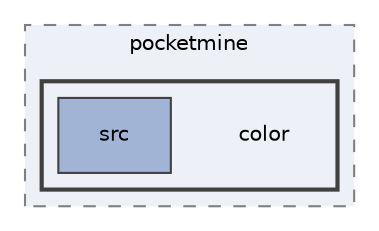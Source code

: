 digraph "color"
{
 // INTERACTIVE_SVG=YES
 // LATEX_PDF_SIZE
  edge [fontname="Helvetica",fontsize="10",labelfontname="Helvetica",labelfontsize="10"];
  node [fontname="Helvetica",fontsize="10",shape=record];
  compound=true
  subgraph clusterdir_67ec95640dccd85af7425ce27c77136c {
    graph [ bgcolor="#edf0f7", pencolor="grey50", style="filled,dashed,", label="pocketmine", fontname="Helvetica", fontsize="10", URL="dir_67ec95640dccd85af7425ce27c77136c.html"]
  subgraph clusterdir_a63ebcc2f7b1a63914b5dceb3f4b5e8b {
    graph [ bgcolor="#edf0f7", pencolor="grey25", style="filled,bold,", label="", fontname="Helvetica", fontsize="10", URL="dir_a63ebcc2f7b1a63914b5dceb3f4b5e8b.html"]
    dir_a63ebcc2f7b1a63914b5dceb3f4b5e8b [shape=plaintext, label="color"];
  dir_3a2e46862172d3019f82d1659816f6a9 [shape=box, label="src", style="filled,", fillcolor="#a2b4d6", color="grey25", URL="dir_3a2e46862172d3019f82d1659816f6a9.html"];
  }
  }
}

